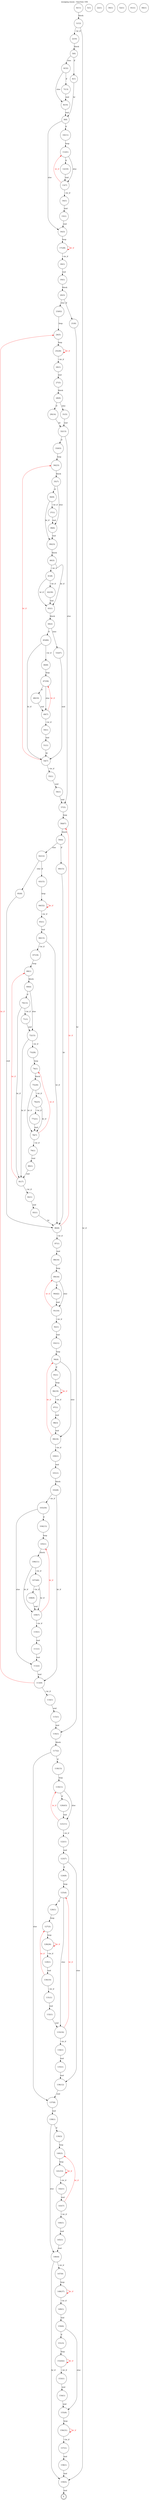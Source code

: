 digraph finite_state_machine {
    label = "mozjpeg.wasm - function 104"
    labelloc =  t
    labelfontsize = 16
    labelfontcolor = black
    labelfontname = "Helvetica"
    node [shape = doublecircle]; E ;
node [shape=circle, fontcolor=black, style="", label="0(11)"]0
node [shape=circle, fontcolor=black, style="", label="1(12)"]1
node [shape=circle, fontcolor=black, style="", label="2(10)"]2
node [shape=circle, fontcolor=black, style="", label="3(6)"]3
node [shape=circle, fontcolor=black, style="", label="4(1)"]4
node [shape=circle, fontcolor=black, style="", label="5(1)"]5
node [shape=circle, fontcolor=black, style="", label="6(32)"]6
node [shape=circle, fontcolor=black, style="", label="7(13)"]7
node [shape=circle, fontcolor=black, style="", label="8(10)"]8
node [shape=circle, fontcolor=black, style="", label="9(8)"]9
node [shape=circle, fontcolor=black, style="", label="10(11)"]10
node [shape=circle, fontcolor=black, style="", label="11(41)"]11
node [shape=circle, fontcolor=black, style="", label="12(10)"]12
node [shape=circle, fontcolor=black, style="", label="13(7)"]13
node [shape=circle, fontcolor=black, style="", label="14(1)"]14
node [shape=circle, fontcolor=black, style="", label="15(1)"]15
node [shape=circle, fontcolor=black, style="", label="16(3)"]16
node [shape=circle, fontcolor=black, style="", label="17(28)"]17
node [shape=circle, fontcolor=black, style="", label="18(1)"]18
node [shape=circle, fontcolor=black, style="", label="19(1)"]19
node [shape=circle, fontcolor=black, style="", label="20(3)"]20
node [shape=circle, fontcolor=black, style="", label="21(6)"]21
node [shape=circle, fontcolor=black, style="", label="22(1)"]22
node [shape=circle, fontcolor=black, style="", label="23(62)"]23
node [shape=circle, fontcolor=black, style="", label="24(5)"]24
node [shape=circle, fontcolor=black, style="", label="25(26)"]25
node [shape=circle, fontcolor=black, style="", label="26(1)"]26
node [shape=circle, fontcolor=black, style="", label="27(5)"]27
node [shape=circle, fontcolor=black, style="", label="28(9)"]28
node [shape=circle, fontcolor=black, style="", label="29(14)"]29
node [shape=circle, fontcolor=black, style="", label="30(1)"]30
node [shape=circle, fontcolor=black, style="", label="31(5)"]31
node [shape=circle, fontcolor=black, style="", label="32(13)"]32
node [shape=circle, fontcolor=black, style="", label="33(63)"]33
node [shape=circle, fontcolor=black, style="", label="34(23)"]34
node [shape=circle, fontcolor=black, style="", label="35(7)"]35
node [shape=circle, fontcolor=black, style="", label="36(9)"]36
node [shape=circle, fontcolor=black, style="", label="37(1)"]37
node [shape=circle, fontcolor=black, style="", label="38(6)"]38
node [shape=circle, fontcolor=black, style="", label="39(23)"]39
node [shape=circle, fontcolor=black, style="", label="40(3)"]40
node [shape=circle, fontcolor=black, style="", label="41(8)"]41
node [shape=circle, fontcolor=black, style="", label="42(30)"]42
node [shape=circle, fontcolor=black, style="", label="43(1)"]43
node [shape=circle, fontcolor=black, style="", label="44(2)"]44
node [shape=circle, fontcolor=black, style="", label="45(66)"]45
node [shape=circle, fontcolor=black, style="", label="46(8)"]46
node [shape=circle, fontcolor=black, style="", label="47(58)"]47
node [shape=circle, fontcolor=black, style="", label="48(10)"]48
node [shape=circle, fontcolor=black, style="", label="49(7)"]49
node [shape=circle, fontcolor=black, style="", label="50(1)"]50
node [shape=circle, fontcolor=black, style="", label="51(1)"]51
node [shape=circle, fontcolor=black, style="", label="52(1)"]52
node [shape=circle, fontcolor=black, style="", label="53(47)"]53
node [shape=circle, fontcolor=black, style="", label="54(7)"]54
node [shape=circle, fontcolor=black, style="", label="55(1)"]55
node [shape=circle, fontcolor=black, style="", label="56(1)"]56
node [shape=circle, fontcolor=black, style="", label="57(5)"]57
node [shape=circle, fontcolor=black, style="", label="58(67)"]58
node [shape=circle, fontcolor=black, style="", label="59(4)"]59
node [shape=circle, fontcolor=black, style="", label="60(15)"]60
node [shape=circle, fontcolor=black, style="", label="61(1)"]61
node [shape=circle, fontcolor=black, style="", label="62(12)"]62
node [shape=circle, fontcolor=black, style="", label="63(15)"]63
node [shape=circle, fontcolor=black, style="", label="64(52)"]64
node [shape=circle, fontcolor=black, style="", label="65(1)"]65
node [shape=circle, fontcolor=black, style="", label="66(13)"]66
node [shape=circle, fontcolor=black, style="", label="67(18)"]67
node [shape=circle, fontcolor=black, style="", label="68(1)"]68
node [shape=circle, fontcolor=black, style="", label="69(4)"]69
node [shape=circle, fontcolor=black, style="", label="70(13)"]70
node [shape=circle, fontcolor=black, style="", label="71(1)"]71
node [shape=circle, fontcolor=black, style="", label="72(15)"]72
node [shape=circle, fontcolor=black, style="", label="73(28)"]73
node [shape=circle, fontcolor=black, style="", label="74(1)"]74
node [shape=circle, fontcolor=black, style="", label="75(20)"]75
node [shape=circle, fontcolor=black, style="", label="76(25)"]76
node [shape=circle, fontcolor=black, style="", label="77(21)"]77
node [shape=circle, fontcolor=black, style="", label="78(7)"]78
node [shape=circle, fontcolor=black, style="", label="79(1)"]79
node [shape=circle, fontcolor=black, style="", label="80(1)"]80
node [shape=circle, fontcolor=black, style="", label="81(7)"]81
node [shape=circle, fontcolor=black, style="", label="82(1)"]82
node [shape=circle, fontcolor=black, style="", label="83(1)"]83
node [shape=circle, fontcolor=black, style="", label="84(1)"]84
node [shape=circle, fontcolor=black, style="", label="85(8)"]85
node [shape=circle, fontcolor=black, style="", label="86(8)"]86
node [shape=circle, fontcolor=black, style="", label="87(1)"]87
node [shape=circle, fontcolor=black, style="", label="88(16)"]88
node [shape=circle, fontcolor=black, style="", label="89(16)"]89
node [shape=circle, fontcolor=black, style="", label="90(42)"]90
node [shape=circle, fontcolor=black, style="", label="91(10)"]91
node [shape=circle, fontcolor=black, style="", label="92(1)"]92
node [shape=circle, fontcolor=black, style="", label="93(11)"]93
node [shape=circle, fontcolor=black, style="", label="94(4)"]94
node [shape=circle, fontcolor=black, style="", label="95(1)"]95
node [shape=circle, fontcolor=black, style="", label="96(19)"]96
node [shape=circle, fontcolor=black, style="", label="97(1)"]97
node [shape=circle, fontcolor=black, style="", label="98(3)"]98
node [shape=circle, fontcolor=black, style="", label="99(19)"]99
node [shape=circle, fontcolor=black, style="", label="100(1)"]100
node [shape=circle, fontcolor=black, style="", label="101(1)"]101
node [shape=circle, fontcolor=black, style="", label="102(8)"]102
node [shape=circle, fontcolor=black, style="", label="103(30)"]103
node [shape=circle, fontcolor=black, style="", label="104(13)"]104
node [shape=circle, fontcolor=black, style="", label="105(1)"]105
node [shape=circle, fontcolor=black, style="", label="106(11)"]106
node [shape=circle, fontcolor=black, style="", label="107(40)"]107
node [shape=circle, fontcolor=black, style="", label="108(9)"]108
node [shape=circle, fontcolor=black, style="", label="109(7)"]109
node [shape=circle, fontcolor=black, style="", label="110(1)"]110
node [shape=circle, fontcolor=black, style="", label="111(1)"]111
node [shape=circle, fontcolor=black, style="", label="112(2)"]112
node [shape=circle, fontcolor=black, style="", label="113(9)"]113
node [shape=circle, fontcolor=black, style="", label="114(1)"]114
node [shape=circle, fontcolor=black, style="", label="115(1)"]115
node [shape=circle, fontcolor=black, style="", label="116(1)"]116
node [shape=circle, fontcolor=black, style="", label="117(2)"]117
node [shape=circle, fontcolor=black, style="", label="118(13)"]118
node [shape=circle, fontcolor=black, style="", label="119(11)"]119
node [shape=circle, fontcolor=black, style="", label="120(43)"]120
node [shape=circle, fontcolor=black, style="", label="121(11)"]121
node [shape=circle, fontcolor=black, style="", label="122(1)"]122
node [shape=circle, fontcolor=black, style="", label="123(7)"]123
node [shape=circle, fontcolor=black, style="", label="124(8)"]124
node [shape=circle, fontcolor=black, style="", label="125(4)"]125
node [shape=circle, fontcolor=black, style="", label="126(1)"]126
node [shape=circle, fontcolor=black, style="", label="127(3)"]127
node [shape=circle, fontcolor=black, style="", label="128(26)"]128
node [shape=circle, fontcolor=black, style="", label="129(1)"]129
node [shape=circle, fontcolor=black, style="", label="130(10)"]130
node [shape=circle, fontcolor=black, style="", label="131(1)"]131
node [shape=circle, fontcolor=black, style="", label="132(1)"]132
node [shape=circle, fontcolor=black, style="", label="133(16)"]133
node [shape=circle, fontcolor=black, style="", label="134(1)"]134
node [shape=circle, fontcolor=black, style="", label="135(1)"]135
node [shape=circle, fontcolor=black, style="", label="136(12)"]136
node [shape=circle, fontcolor=black, style="", label="137(8)"]137
node [shape=circle, fontcolor=black, style="", label="138(1)"]138
node [shape=circle, fontcolor=black, style="", label="139(3)"]139
node [shape=circle, fontcolor=black, style="", label="140(3)"]140
node [shape=circle, fontcolor=black, style="", label="141(53)"]141
node [shape=circle, fontcolor=black, style="", label="142(1)"]142
node [shape=circle, fontcolor=black, style="", label="143(7)"]143
node [shape=circle, fontcolor=black, style="", label="144(1)"]144
node [shape=circle, fontcolor=black, style="", label="145(1)"]145
node [shape=circle, fontcolor=black, style="", label="146(4)"]146
node [shape=circle, fontcolor=black, style="", label="147(9)"]147
node [shape=circle, fontcolor=black, style="", label="148(37)"]148
node [shape=circle, fontcolor=black, style="", label="149(1)"]149
node [shape=circle, fontcolor=black, style="", label="150(6)"]150
node [shape=circle, fontcolor=black, style="", label="151(3)"]151
node [shape=circle, fontcolor=black, style="", label="152(42)"]152
node [shape=circle, fontcolor=black, style="", label="153(1)"]153
node [shape=circle, fontcolor=black, style="", label="154(1)"]154
node [shape=circle, fontcolor=black, style="", label="155(9)"]155
node [shape=circle, fontcolor=black, style="", label="156(31)"]156
node [shape=circle, fontcolor=black, style="", label="157(1)"]157
node [shape=circle, fontcolor=black, style="", label="158(1)"]158
node [shape=circle, fontcolor=black, style="", label="159(5)"]159
node [shape=circle, fontcolor=black, style="", label="E"]E
    0 -> 1[label="block"];
    1 -> 2[label="~br_if"];
    1 -> 159[label="br_if"];
    2 -> 3[label="block"];
    3 -> 4[label="if"];
    3 -> 6[label="else"];
    4 -> 9[label="br"];
    6 -> 7[label="if"];
    6 -> 8[label="else"];
    7 -> 8[label="end"];
    8 -> 9[label="end"];
    9 -> 10[label="if"];
    9 -> 16[label="else"];
    10 -> 11[label="loop"];
    11 -> 12[label="if"];
    11 -> 13[label="else"];
    12 -> 13[label="end"];
    13 -> 14[label="~br_if"];
    13 -> 11[color="red" fontcolor="red" label="br_if"];
    14 -> 15[label="end"];
    15 -> 16[label="end"];
    16 -> 17[label="loop"];
    17 -> 18[label="~br_if"];
    17 -> 17[color="red" fontcolor="red" label="br_if"];
    18 -> 19[label="end"];
    19 -> 20[label="block"];
    20 -> 21[label="if"];
    20 -> 23[label="else"];
    21 -> 116[label="br"];
    23 -> 24[label="loop"];
    24 -> 25[label="loop"];
    25 -> 26[label="~br_if"];
    25 -> 25[color="red" fontcolor="red" label="br_if"];
    26 -> 27[label="end"];
    27 -> 28[label="block"];
    28 -> 29[label="if"];
    28 -> 31[label="else"];
    29 -> 32[label="br"];
    31 -> 32[label="end"];
    32 -> 33[label="if"];
    32 -> 57[label="else"];
    33 -> 34[label="loop"];
    34 -> 35[label="block"];
    35 -> 36[label="if"];
    35 -> 38[label="else"];
    36 -> 37[label="~br_if"];
    36 -> 39[label="br_if"];
    37 -> 38[label="end"];
    38 -> 39[label="end"];
    39 -> 40[label="block"];
    40 -> 41[label="~br_if"];
    40 -> 43[label="br_if"];
    41 -> 42[label="~br_if"];
    41 -> 43[label="br_if"];
    42 -> 43[label="end"];
    43 -> 44[label="block"];
    44 -> 45[label="if"];
    44 -> 53[label="else"];
    45 -> 46[label="~br_if"];
    45 -> 54[label="br_if"];
    46 -> 47[label="loop"];
    47 -> 48[label="if"];
    47 -> 49[label="else"];
    48 -> 49[label="end"];
    49 -> 50[label="~br_if"];
    49 -> 47[color="red" fontcolor="red" label="br_if"];
    50 -> 51[label="end"];
    51 -> 54[label="br"];
    53 -> 54[label="end"];
    54 -> 55[label="~br_if"];
    54 -> 34[color="red" fontcolor="red" label="br_if"];
    55 -> 56[label="end"];
    56 -> 57[label="end"];
    57 -> 58[label="loop"];
    58 -> 59[label="block"];
    59 -> 60[label="if"];
    59 -> 62[label="else"];
    60 -> 86[label="br"];
    62 -> 63[label="if"];
    62 -> 85[label="else"];
    63 -> 64[label="loop"];
    64 -> 65[label="~br_if"];
    64 -> 64[color="red" fontcolor="red" label="br_if"];
    65 -> 66[label="end"];
    66 -> 67[label="~br_if"];
    66 -> 86[label="br_if"];
    67 -> 68[label="loop"];
    68 -> 69[label="block"];
    69 -> 70[label="if"];
    69 -> 72[label="else"];
    70 -> 71[label="~br_if"];
    70 -> 81[label="br_if"];
    71 -> 72[label="end"];
    72 -> 73[label="~br_if"];
    72 -> 81[label="br_if"];
    73 -> 74[label="loop"];
    74 -> 75[label="block"];
    75 -> 76[label="~br_if"];
    75 -> 78[label="br_if"];
    76 -> 77[label="~br_if"];
    76 -> 78[label="br_if"];
    77 -> 78[label="end"];
    78 -> 79[label="~br_if"];
    78 -> 74[color="red" fontcolor="red" label="br_if"];
    79 -> 80[label="end"];
    80 -> 81[label="end"];
    81 -> 82[label="~br_if"];
    81 -> 68[color="red" fontcolor="red" label="br_if"];
    82 -> 83[label="end"];
    83 -> 86[label="br"];
    85 -> 86[label="end"];
    86 -> 87[label="~br_if"];
    86 -> 58[color="red" fontcolor="red" label="br_if"];
    87 -> 88[label="end"];
    88 -> 89[label="loop"];
    89 -> 90[label="if"];
    89 -> 91[label="else"];
    90 -> 91[label="end"];
    91 -> 92[label="~br_if"];
    91 -> 89[color="red" fontcolor="red" label="br_if"];
    92 -> 93[label="end"];
    93 -> 94[label="loop"];
    94 -> 95[label="if"];
    94 -> 99[label="else"];
    95 -> 96[label="loop"];
    96 -> 97[label="~br_if"];
    96 -> 96[color="red" fontcolor="red" label="br_if"];
    97 -> 98[label="end"];
    98 -> 99[label="end"];
    99 -> 100[label="~br_if"];
    99 -> 94[color="red" fontcolor="red" label="br_if"];
    100 -> 101[label="end"];
    101 -> 102[label="block"];
    102 -> 103[label="~br_if"];
    102 -> 113[label="br_if"];
    103 -> 104[label="if"];
    103 -> 112[label="else"];
    104 -> 105[label="loop"];
    105 -> 106[label="block"];
    106 -> 107[label="~br_if"];
    106 -> 109[label="br_if"];
    107 -> 108[label="~br_if"];
    107 -> 109[label="br_if"];
    108 -> 109[label="end"];
    109 -> 110[label="~br_if"];
    109 -> 105[color="red" fontcolor="red" label="br_if"];
    110 -> 111[label="end"];
    111 -> 112[label="end"];
    112 -> 113[label="end"];
    113 -> 114[label="~br_if"];
    113 -> 24[color="red" fontcolor="red" label="br_if"];
    114 -> 115[label="end"];
    115 -> 116[label="end"];
    116 -> 117[label="block"];
    117 -> 118[label="if"];
    117 -> 137[label="else"];
    118 -> 119[label="loop"];
    119 -> 120[label="if"];
    119 -> 121[label="else"];
    120 -> 121[label="end"];
    121 -> 122[label="~br_if"];
    121 -> 119[color="red" fontcolor="red" label="br_if"];
    122 -> 123[label="end"];
    123 -> 124[label="if"];
    123 -> 136[label="else"];
    124 -> 125[label="loop"];
    125 -> 126[label="if"];
    125 -> 133[label="else"];
    126 -> 127[label="loop"];
    127 -> 128[label="loop"];
    128 -> 129[label="~br_if"];
    128 -> 128[color="red" fontcolor="red" label="br_if"];
    129 -> 130[label="end"];
    130 -> 131[label="~br_if"];
    130 -> 127[color="red" fontcolor="red" label="br_if"];
    131 -> 132[label="end"];
    132 -> 133[label="end"];
    133 -> 134[label="~br_if"];
    133 -> 125[color="red" fontcolor="red" label="br_if"];
    134 -> 135[label="end"];
    135 -> 136[label="end"];
    136 -> 137[label="end"];
    137 -> 138[label="end"];
    138 -> 139[label="if"];
    138 -> 146[label="else"];
    139 -> 140[label="loop"];
    140 -> 141[label="loop"];
    141 -> 142[label="~br_if"];
    141 -> 141[color="red" fontcolor="red" label="br_if"];
    142 -> 143[label="end"];
    143 -> 144[label="~br_if"];
    143 -> 140[color="red" fontcolor="red" label="br_if"];
    144 -> 145[label="end"];
    145 -> 146[label="end"];
    146 -> 147[label="~br_if"];
    146 -> 159[label="br_if"];
    147 -> 148[label="loop"];
    148 -> 149[label="~br_if"];
    148 -> 148[color="red" fontcolor="red" label="br_if"];
    149 -> 150[label="end"];
    150 -> 151[label="if"];
    150 -> 155[label="else"];
    151 -> 152[label="loop"];
    152 -> 153[label="~br_if"];
    152 -> 152[color="red" fontcolor="red" label="br_if"];
    153 -> 154[label="end"];
    154 -> 155[label="end"];
    155 -> 156[label="loop"];
    156 -> 157[label="~br_if"];
    156 -> 156[color="red" fontcolor="red" label="br_if"];
    157 -> 158[label="end"];
    158 -> 159[label="end"];
    159 -> E[label="end"];
}
